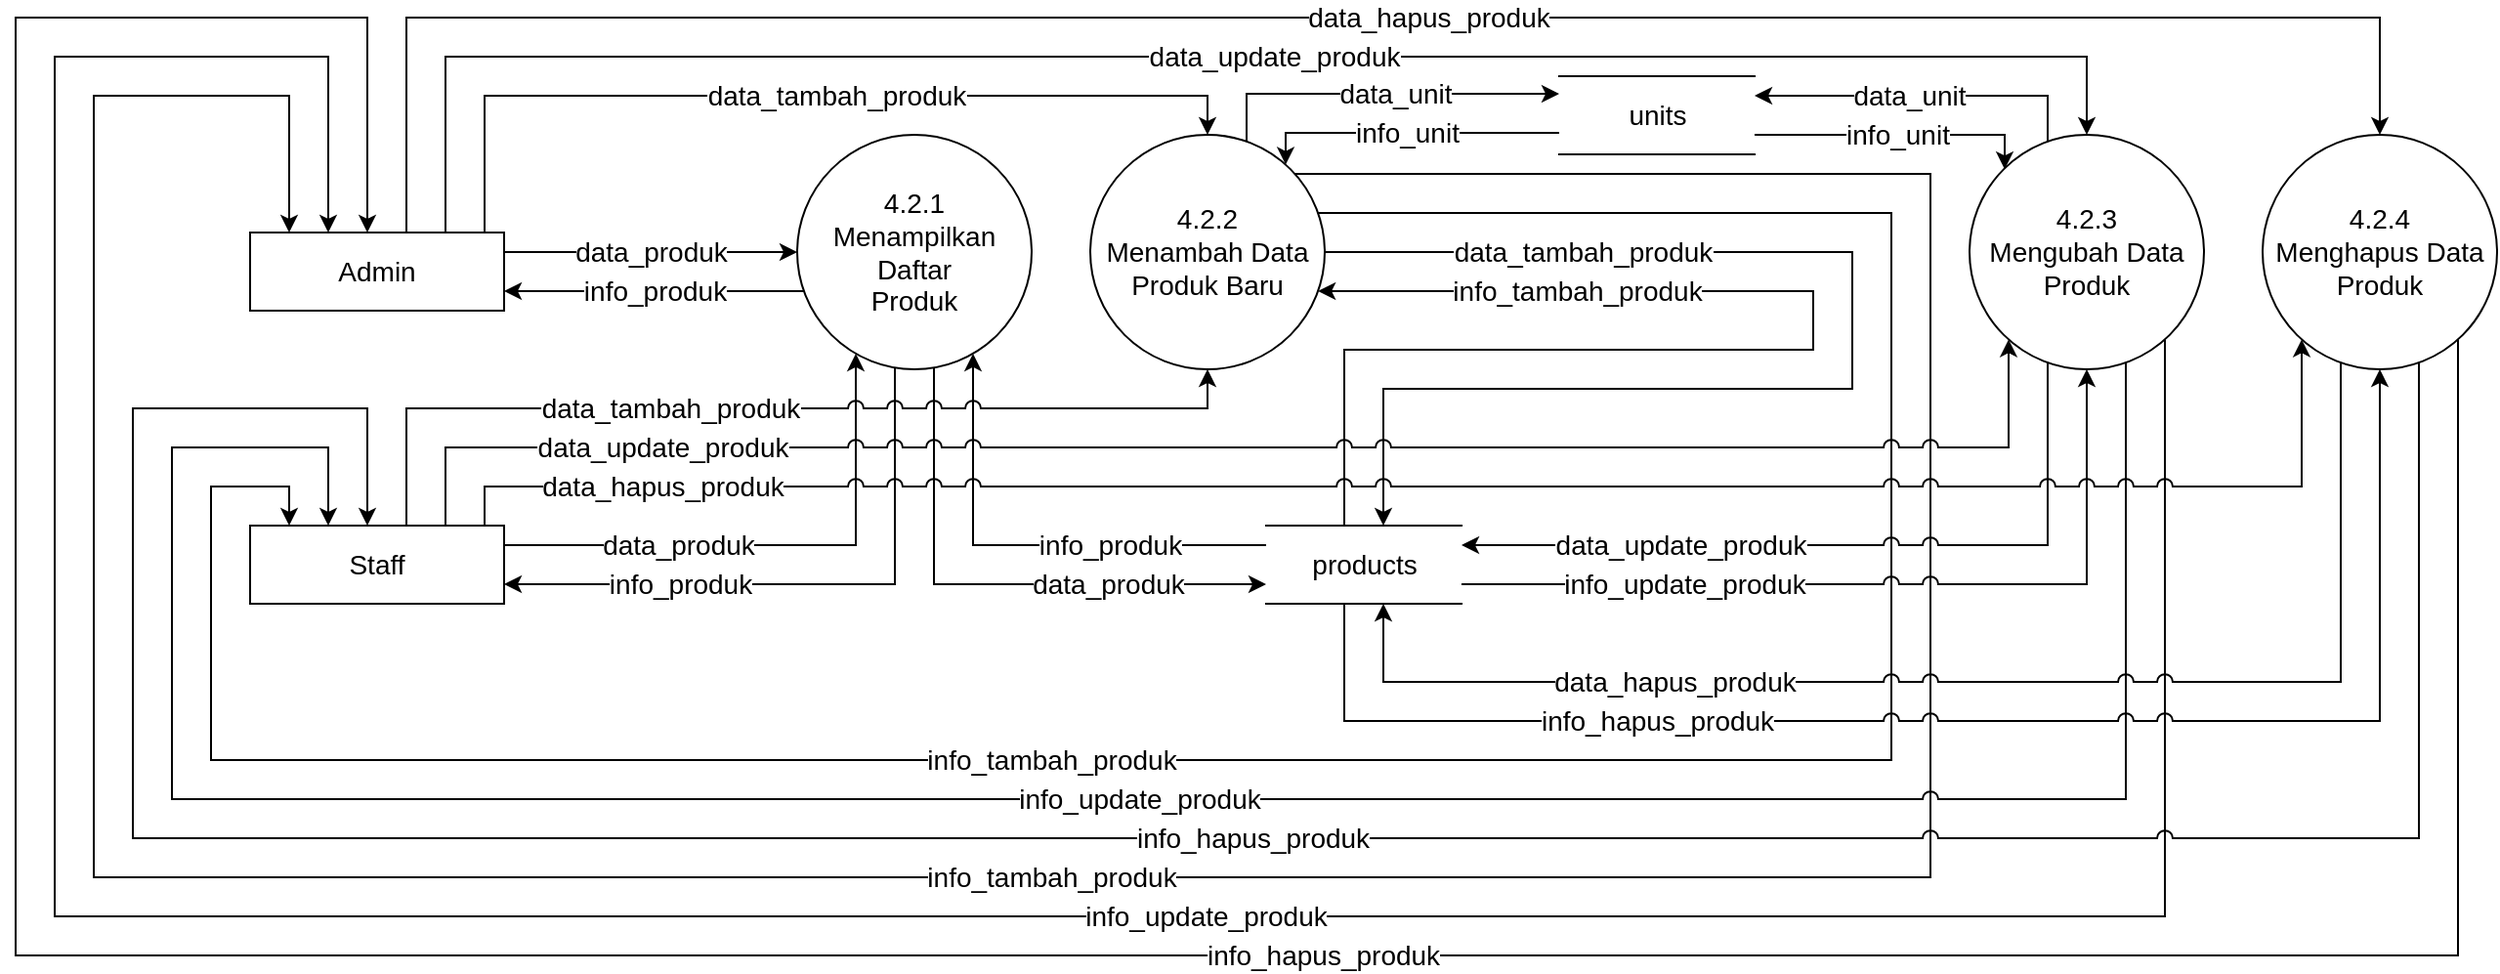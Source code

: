 <mxfile version="14.6.13" type="device"><diagram id="Rc6OxXYoEZi-hfFgIoyE" name="Page-1"><mxGraphModel dx="1702" dy="494" grid="1" gridSize="10" guides="1" tooltips="1" connect="1" arrows="1" fold="1" page="1" pageScale="1" pageWidth="850" pageHeight="1100" math="0" shadow="0"><root><mxCell id="0"/><mxCell id="1" parent="0"/><mxCell id="QhTn7aZP73QFiXAm_fX9-3" value="info_tambah_produk" style="edgeStyle=orthogonalEdgeStyle;rounded=0;orthogonalLoop=1;jettySize=auto;html=1;jumpStyle=arc;fontSize=14;" parent="1" source="giehG95AdQWtgdjCYtVg-1" target="s38WGr486lUvFhDny16M-2" edge="1"><mxGeometry x="0.034" relative="1" as="geometry"><Array as="points"><mxPoint x="940" y="100"/><mxPoint x="940" y="460"/><mxPoint y="460"/><mxPoint y="60"/><mxPoint x="100" y="60"/></Array><mxPoint x="604.721" y="90.0" as="sourcePoint"/><mxPoint x="83" y="121.16" as="targetPoint"/><mxPoint as="offset"/></mxGeometry></mxCell><mxCell id="s38WGr486lUvFhDny16M-7" value="data_update_produk" style="edgeStyle=orthogonalEdgeStyle;rounded=0;orthogonalLoop=1;jettySize=auto;html=1;fontSize=14;" parent="1" source="s38WGr486lUvFhDny16M-2" target="s38WGr486lUvFhDny16M-6" edge="1"><mxGeometry x="0.06" relative="1" as="geometry"><mxPoint as="offset"/><Array as="points"><mxPoint x="180" y="40"/><mxPoint x="1020" y="40"/></Array></mxGeometry></mxCell><mxCell id="s38WGr486lUvFhDny16M-1" value="&lt;font style=&quot;font-size: 14px&quot;&gt;4.2.1&lt;br style=&quot;font-size: 14px&quot;&gt;Menampilkan Daftar&lt;br style=&quot;font-size: 14px&quot;&gt;Produk&lt;br style=&quot;font-size: 14px&quot;&gt;&lt;/font&gt;" style="ellipse;whiteSpace=wrap;html=1;aspect=fixed;fontSize=14;" parent="1" vertex="1"><mxGeometry x="360" y="80" width="120" height="120" as="geometry"/></mxCell><mxCell id="s38WGr486lUvFhDny16M-4" value="data_produk" style="edgeStyle=orthogonalEdgeStyle;rounded=0;orthogonalLoop=1;jettySize=auto;html=1;fontSize=14;" parent="1" source="s38WGr486lUvFhDny16M-2" edge="1"><mxGeometry relative="1" as="geometry"><mxPoint x="360" y="140" as="targetPoint"/><Array as="points"><mxPoint x="250" y="140"/><mxPoint x="250" y="140"/></Array></mxGeometry></mxCell><mxCell id="s38WGr486lUvFhDny16M-2" value="Admin" style="rounded=0;whiteSpace=wrap;html=1;fontSize=14;" parent="1" vertex="1"><mxGeometry x="80" y="130" width="130" height="40" as="geometry"/></mxCell><mxCell id="s38WGr486lUvFhDny16M-13" value="data_produk" style="edgeStyle=orthogonalEdgeStyle;rounded=0;orthogonalLoop=1;jettySize=auto;html=1;fontSize=14;" parent="1" source="s38WGr486lUvFhDny16M-1" target="s38WGr486lUvFhDny16M-12" edge="1"><mxGeometry x="0.43" relative="1" as="geometry"><Array as="points"><mxPoint x="430" y="310"/></Array><mxPoint x="-1" as="offset"/></mxGeometry></mxCell><mxCell id="giehG95AdQWtgdjCYtVg-17" value="info_update_produk" style="edgeStyle=orthogonalEdgeStyle;rounded=0;orthogonalLoop=1;jettySize=auto;html=1;fontSize=14;" parent="1" source="s38WGr486lUvFhDny16M-6" target="s38WGr486lUvFhDny16M-2" edge="1"><mxGeometry x="-0.232" relative="1" as="geometry"><Array as="points"><mxPoint x="1060" y="480"/><mxPoint x="-20" y="480"/><mxPoint x="-20" y="40"/><mxPoint x="120" y="40"/></Array><mxPoint x="-1" as="offset"/></mxGeometry></mxCell><mxCell id="s38WGr486lUvFhDny16M-6" value="&lt;font style=&quot;font-size: 14px&quot;&gt;4.2.3&lt;br style=&quot;font-size: 14px&quot;&gt;Mengubah Data Produk&lt;br style=&quot;font-size: 14px&quot;&gt;&lt;/font&gt;" style="ellipse;whiteSpace=wrap;html=1;aspect=fixed;fontSize=14;" parent="1" vertex="1"><mxGeometry x="960" y="80" width="120" height="120" as="geometry"/></mxCell><mxCell id="w3oePjnz5msJqxtDDQAo-1" value="info_produk" style="edgeStyle=orthogonalEdgeStyle;rounded=0;orthogonalLoop=1;jettySize=auto;html=1;fontSize=14;" parent="1" source="s38WGr486lUvFhDny16M-12" target="s38WGr486lUvFhDny16M-1" edge="1"><mxGeometry x="-0.355" relative="1" as="geometry"><Array as="points"><mxPoint x="450" y="290"/></Array><mxPoint as="offset"/></mxGeometry></mxCell><mxCell id="s38WGr486lUvFhDny16M-12" value="products" style="html=1;dashed=0;whitespace=wrap;shape=partialRectangle;right=0;left=0;fontSize=14;" parent="1" vertex="1"><mxGeometry x="600" y="280" width="100" height="40" as="geometry"/></mxCell><mxCell id="w3oePjnz5msJqxtDDQAo-5" value="Staff" style="rounded=0;whiteSpace=wrap;html=1;fontSize=14;" parent="1" vertex="1"><mxGeometry x="80" y="280" width="130" height="40" as="geometry"/></mxCell><mxCell id="w3oePjnz5msJqxtDDQAo-7" value="data_produk" style="edgeStyle=orthogonalEdgeStyle;rounded=0;orthogonalLoop=1;jettySize=auto;html=1;fontSize=14;" parent="1" source="w3oePjnz5msJqxtDDQAo-5" target="s38WGr486lUvFhDny16M-1" edge="1"><mxGeometry x="-0.353" relative="1" as="geometry"><mxPoint x="210" y="460.5" as="sourcePoint"/><mxPoint x="377.574" y="502.426" as="targetPoint"/><Array as="points"><mxPoint x="390" y="290"/></Array><mxPoint x="-1" as="offset"/></mxGeometry></mxCell><mxCell id="giehG95AdQWtgdjCYtVg-3" value="data_tambah_produk" style="edgeStyle=orthogonalEdgeStyle;rounded=0;orthogonalLoop=1;jettySize=auto;html=1;jumpStyle=arc;fontSize=14;" parent="1" source="giehG95AdQWtgdjCYtVg-1" target="s38WGr486lUvFhDny16M-12" edge="1"><mxGeometry x="-0.594" relative="1" as="geometry"><Array as="points"><mxPoint x="900" y="140"/><mxPoint x="900" y="210"/><mxPoint x="660" y="210"/></Array><mxPoint as="offset"/></mxGeometry></mxCell><mxCell id="giehG95AdQWtgdjCYtVg-4" value="info_tambah_produk" style="edgeStyle=orthogonalEdgeStyle;rounded=0;orthogonalLoop=1;jettySize=auto;html=1;jumpStyle=arc;fontSize=14;" parent="1" source="s38WGr486lUvFhDny16M-12" target="giehG95AdQWtgdjCYtVg-1" edge="1"><mxGeometry x="0.568" relative="1" as="geometry"><Array as="points"><mxPoint x="640" y="190"/><mxPoint x="880" y="190"/><mxPoint x="880" y="160"/></Array><mxPoint as="offset"/></mxGeometry></mxCell><mxCell id="giehG95AdQWtgdjCYtVg-1" value="&lt;font style=&quot;font-size: 14px&quot;&gt;4.2.2&lt;br style=&quot;font-size: 14px&quot;&gt;Menambah Data Produk Baru&lt;br style=&quot;font-size: 14px&quot;&gt;&lt;/font&gt;" style="ellipse;whiteSpace=wrap;html=1;aspect=fixed;fontSize=14;" parent="1" vertex="1"><mxGeometry x="510" y="80" width="120" height="120" as="geometry"/></mxCell><mxCell id="giehG95AdQWtgdjCYtVg-2" value="data_tambah_produk" style="edgeStyle=orthogonalEdgeStyle;rounded=0;orthogonalLoop=1;jettySize=auto;html=1;fontSize=14;" parent="1" source="s38WGr486lUvFhDny16M-2" target="giehG95AdQWtgdjCYtVg-1" edge="1"><mxGeometry x="0.087" relative="1" as="geometry"><mxPoint as="offset"/><mxPoint x="430" y="90" as="sourcePoint"/><mxPoint x="850" y="90" as="targetPoint"/><Array as="points"><mxPoint x="200" y="60"/><mxPoint x="570" y="60"/></Array></mxGeometry></mxCell><mxCell id="yD-jiG_hthiT5Hs9iXei-2" value="info_produk" style="edgeStyle=orthogonalEdgeStyle;rounded=0;orthogonalLoop=1;jettySize=auto;html=1;fontSize=14;" parent="1" source="s38WGr486lUvFhDny16M-1" target="s38WGr486lUvFhDny16M-2" edge="1"><mxGeometry relative="1" as="geometry"><mxPoint x="220" y="150" as="targetPoint"/><Array as="points"><mxPoint x="320" y="160"/><mxPoint x="320" y="160"/></Array><mxPoint x="370" y="150" as="sourcePoint"/></mxGeometry></mxCell><mxCell id="yD-jiG_hthiT5Hs9iXei-4" value="info_produk" style="edgeStyle=orthogonalEdgeStyle;rounded=0;orthogonalLoop=1;jettySize=auto;html=1;fontSize=14;" parent="1" source="s38WGr486lUvFhDny16M-1" target="w3oePjnz5msJqxtDDQAo-5" edge="1"><mxGeometry x="0.421" relative="1" as="geometry"><mxPoint x="400" y="201.962" as="sourcePoint"/><mxPoint x="220" y="500" as="targetPoint"/><Array as="points"><mxPoint x="410" y="310"/></Array><mxPoint as="offset"/></mxGeometry></mxCell><mxCell id="dSJWVwgLFyOE2dz77sbq-1" value="&lt;font style=&quot;font-size: 14px&quot;&gt;4.2.4&lt;br style=&quot;font-size: 14px&quot;&gt;Menghapus Data Produk&lt;br style=&quot;font-size: 14px&quot;&gt;&lt;/font&gt;" style="ellipse;whiteSpace=wrap;html=1;aspect=fixed;fontSize=14;" parent="1" vertex="1"><mxGeometry x="1110" y="80" width="120" height="120" as="geometry"/></mxCell><mxCell id="dSJWVwgLFyOE2dz77sbq-2" value="data_hapus_produk" style="edgeStyle=orthogonalEdgeStyle;rounded=0;orthogonalLoop=1;jettySize=auto;html=1;fontSize=14;" parent="1" source="s38WGr486lUvFhDny16M-2" target="dSJWVwgLFyOE2dz77sbq-1" edge="1"><mxGeometry x="0.072" relative="1" as="geometry"><mxPoint as="offset"/><Array as="points"><mxPoint x="160" y="20"/><mxPoint x="1170" y="20"/></Array><mxPoint x="120" y="130" as="sourcePoint"/><mxPoint x="1000" y="80" as="targetPoint"/></mxGeometry></mxCell><mxCell id="dSJWVwgLFyOE2dz77sbq-3" value="data_tambah_produk" style="edgeStyle=orthogonalEdgeStyle;rounded=0;orthogonalLoop=1;jettySize=auto;html=1;fontSize=14;jumpStyle=arc;jumpSize=8;" parent="1" source="w3oePjnz5msJqxtDDQAo-5" target="giehG95AdQWtgdjCYtVg-1" edge="1"><mxGeometry x="-0.207" relative="1" as="geometry"><mxPoint as="offset"/><mxPoint x="170" y="140" as="sourcePoint"/><mxPoint x="580" y="90" as="targetPoint"/><Array as="points"><mxPoint x="160" y="220"/><mxPoint x="570" y="220"/></Array></mxGeometry></mxCell><mxCell id="dSJWVwgLFyOE2dz77sbq-6" value="info_hapus_produk" style="edgeStyle=orthogonalEdgeStyle;rounded=0;orthogonalLoop=1;jettySize=auto;html=1;fontSize=14;" parent="1" source="dSJWVwgLFyOE2dz77sbq-1" target="s38WGr486lUvFhDny16M-2" edge="1"><mxGeometry x="-0.233" relative="1" as="geometry"><Array as="points"><mxPoint x="1210" y="500"/><mxPoint x="-40" y="500"/><mxPoint x="-40" y="20"/><mxPoint x="140" y="20"/></Array><mxPoint x="-1" as="offset"/><mxPoint x="1060" y="201.962" as="sourcePoint"/><mxPoint x="90" y="150" as="targetPoint"/></mxGeometry></mxCell><mxCell id="dSJWVwgLFyOE2dz77sbq-7" value="info_tambah_produk" style="edgeStyle=orthogonalEdgeStyle;rounded=0;orthogonalLoop=1;jettySize=auto;html=1;jumpStyle=arc;fontSize=14;" parent="1" source="giehG95AdQWtgdjCYtVg-1" target="w3oePjnz5msJqxtDDQAo-5" edge="1"><mxGeometry x="0.229" relative="1" as="geometry"><Array as="points"><mxPoint x="920" y="120"/><mxPoint x="920" y="400"/><mxPoint x="60" y="400"/><mxPoint x="60" y="260"/><mxPoint x="100" y="260"/></Array><mxPoint x="636.569" y="130" as="sourcePoint"/><mxPoint x="90" y="170" as="targetPoint"/><mxPoint as="offset"/></mxGeometry></mxCell><mxCell id="dSJWVwgLFyOE2dz77sbq-8" value="info_update_produk" style="edgeStyle=orthogonalEdgeStyle;rounded=0;orthogonalLoop=1;jettySize=auto;html=1;fontSize=14;jumpStyle=arc;jumpSize=8;" parent="1" source="s38WGr486lUvFhDny16M-6" target="w3oePjnz5msJqxtDDQAo-5" edge="1"><mxGeometry x="-0.042" relative="1" as="geometry"><Array as="points"><mxPoint x="1040" y="420"/><mxPoint x="40" y="420"/><mxPoint x="40" y="240"/><mxPoint x="120" y="240"/></Array><mxPoint x="1" as="offset"/><mxPoint x="1050" y="206.569" as="sourcePoint"/><mxPoint x="90" y="160" as="targetPoint"/></mxGeometry></mxCell><mxCell id="dSJWVwgLFyOE2dz77sbq-9" value="info_hapus_produk" style="edgeStyle=orthogonalEdgeStyle;rounded=0;orthogonalLoop=1;jettySize=auto;html=1;fontSize=14;jumpStyle=arc;jumpSize=8;" parent="1" source="dSJWVwgLFyOE2dz77sbq-1" target="w3oePjnz5msJqxtDDQAo-5" edge="1"><mxGeometry x="-0.073" relative="1" as="geometry"><Array as="points"><mxPoint x="1190" y="440"/><mxPoint x="20" y="440"/><mxPoint x="20" y="220"/><mxPoint x="140" y="220"/></Array><mxPoint as="offset"/><mxPoint x="1180" y="210" as="sourcePoint"/><mxPoint x="90" y="150" as="targetPoint"/></mxGeometry></mxCell><mxCell id="dSJWVwgLFyOE2dz77sbq-4" value="data_update_produk" style="edgeStyle=orthogonalEdgeStyle;rounded=0;orthogonalLoop=1;jettySize=auto;html=1;fontSize=14;jumpStyle=arc;jumpSize=8;" parent="1" source="w3oePjnz5msJqxtDDQAo-5" target="s38WGr486lUvFhDny16M-6" edge="1"><mxGeometry x="-0.665" relative="1" as="geometry"><mxPoint x="1" as="offset"/><Array as="points"><mxPoint x="180" y="240"/><mxPoint x="980" y="240"/></Array><mxPoint x="150" y="140" as="sourcePoint"/><mxPoint x="1030" y="90" as="targetPoint"/></mxGeometry></mxCell><mxCell id="w3oePjnz5msJqxtDDQAo-3" value="data_update_produk" style="edgeStyle=orthogonalEdgeStyle;rounded=0;orthogonalLoop=1;jettySize=auto;html=1;fontSize=14;jumpStyle=arc;jumpSize=8;" parent="1" source="s38WGr486lUvFhDny16M-6" target="s38WGr486lUvFhDny16M-12" edge="1"><mxGeometry x="0.427" relative="1" as="geometry"><Array as="points"><mxPoint x="1000" y="290"/></Array><mxPoint x="-1" as="offset"/></mxGeometry></mxCell><mxCell id="w3oePjnz5msJqxtDDQAo-2" value="info_update_produk" style="edgeStyle=orthogonalEdgeStyle;rounded=0;orthogonalLoop=1;jettySize=auto;html=1;fontSize=14;jumpStyle=arc;jumpSize=8;" parent="1" source="s38WGr486lUvFhDny16M-12" target="s38WGr486lUvFhDny16M-6" edge="1"><mxGeometry x="-0.469" relative="1" as="geometry"><Array as="points"><mxPoint x="1020" y="310"/></Array><mxPoint as="offset"/></mxGeometry></mxCell><mxCell id="dSJWVwgLFyOE2dz77sbq-5" value="data_hapus_produk" style="edgeStyle=orthogonalEdgeStyle;rounded=0;orthogonalLoop=1;jettySize=auto;html=1;fontSize=14;jumpStyle=arc;jumpSize=8;" parent="1" source="w3oePjnz5msJqxtDDQAo-5" target="dSJWVwgLFyOE2dz77sbq-1" edge="1"><mxGeometry x="-0.785" relative="1" as="geometry"><mxPoint x="1" as="offset"/><Array as="points"><mxPoint x="200" y="260"/><mxPoint x="1130" y="260"/></Array><mxPoint x="160" y="480" as="sourcePoint"/><mxPoint x="1210" y="430" as="targetPoint"/></mxGeometry></mxCell><mxCell id="bIMRV6YEdPiE6oyeD6en-1" value="data_hapus_produk" style="edgeStyle=orthogonalEdgeStyle;rounded=0;orthogonalLoop=1;jettySize=auto;html=1;fontSize=14;jumpStyle=arc;jumpSize=8;" parent="1" source="dSJWVwgLFyOE2dz77sbq-1" target="s38WGr486lUvFhDny16M-12" edge="1"><mxGeometry x="0.452" relative="1" as="geometry"><Array as="points"><mxPoint x="1150" y="360"/><mxPoint x="660" y="360"/></Array><mxPoint x="-1" as="offset"/><mxPoint x="1160.0" y="189.999" as="sourcePoint"/><mxPoint x="860" y="283.43" as="targetPoint"/></mxGeometry></mxCell><mxCell id="bIMRV6YEdPiE6oyeD6en-2" value="info_hapus_produk" style="edgeStyle=orthogonalEdgeStyle;rounded=0;orthogonalLoop=1;jettySize=auto;html=1;fontSize=14;jumpStyle=arc;jumpSize=8;" parent="1" source="s38WGr486lUvFhDny16M-12" target="dSJWVwgLFyOE2dz77sbq-1" edge="1"><mxGeometry x="-0.429" relative="1" as="geometry"><Array as="points"><mxPoint x="640" y="380"/><mxPoint x="1170" y="380"/></Array><mxPoint as="offset"/><mxPoint x="860" y="303.43" as="sourcePoint"/><mxPoint x="1180.0" y="193.43" as="targetPoint"/></mxGeometry></mxCell><mxCell id="7nA16W4uIPSb6mYrbYwf-1" value="units" style="html=1;dashed=0;whitespace=wrap;shape=partialRectangle;right=0;left=0;fontSize=14;" parent="1" vertex="1"><mxGeometry x="750" y="50" width="100" height="40" as="geometry"/></mxCell><mxCell id="7nA16W4uIPSb6mYrbYwf-2" value="data_unit" style="edgeStyle=orthogonalEdgeStyle;rounded=0;orthogonalLoop=1;jettySize=auto;html=1;fontSize=14;" parent="1" source="giehG95AdQWtgdjCYtVg-1" target="7nA16W4uIPSb6mYrbYwf-1" edge="1"><mxGeometry x="0.083" relative="1" as="geometry"><mxPoint x="740" y="59" as="targetPoint"/><Array as="points"><mxPoint x="590" y="59"/></Array><mxPoint x="590" y="59" as="sourcePoint"/><mxPoint as="offset"/></mxGeometry></mxCell><mxCell id="7nA16W4uIPSb6mYrbYwf-3" value="info_unit" style="edgeStyle=orthogonalEdgeStyle;rounded=0;orthogonalLoop=1;jettySize=auto;html=1;fontSize=14;" parent="1" source="7nA16W4uIPSb6mYrbYwf-1" target="giehG95AdQWtgdjCYtVg-1" edge="1"><mxGeometry relative="1" as="geometry"><mxPoint x="590" y="79" as="targetPoint"/><Array as="points"><mxPoint x="610" y="79"/></Array><mxPoint x="743.431" y="79" as="sourcePoint"/></mxGeometry></mxCell><mxCell id="7nA16W4uIPSb6mYrbYwf-4" value="data_unit" style="edgeStyle=orthogonalEdgeStyle;rounded=0;orthogonalLoop=1;jettySize=auto;html=1;fontSize=14;" parent="1" source="s38WGr486lUvFhDny16M-6" target="7nA16W4uIPSb6mYrbYwf-1" edge="1"><mxGeometry x="0.083" relative="1" as="geometry"><mxPoint x="750" y="69" as="targetPoint"/><Array as="points"><mxPoint x="1000" y="60"/></Array><mxPoint x="600" y="93.431" as="sourcePoint"/><mxPoint as="offset"/></mxGeometry></mxCell><mxCell id="7nA16W4uIPSb6mYrbYwf-5" value="info_unit" style="edgeStyle=orthogonalEdgeStyle;rounded=0;orthogonalLoop=1;jettySize=auto;html=1;fontSize=14;entryX=0;entryY=0;entryDx=0;entryDy=0;" parent="1" source="7nA16W4uIPSb6mYrbYwf-1" target="s38WGr486lUvFhDny16M-6" edge="1"><mxGeometry relative="1" as="geometry"><mxPoint x="620" y="105.279" as="targetPoint"/><Array as="points"><mxPoint x="978" y="80"/><mxPoint x="978" y="98"/></Array><mxPoint x="750" y="89" as="sourcePoint"/></mxGeometry></mxCell></root></mxGraphModel></diagram></mxfile>
